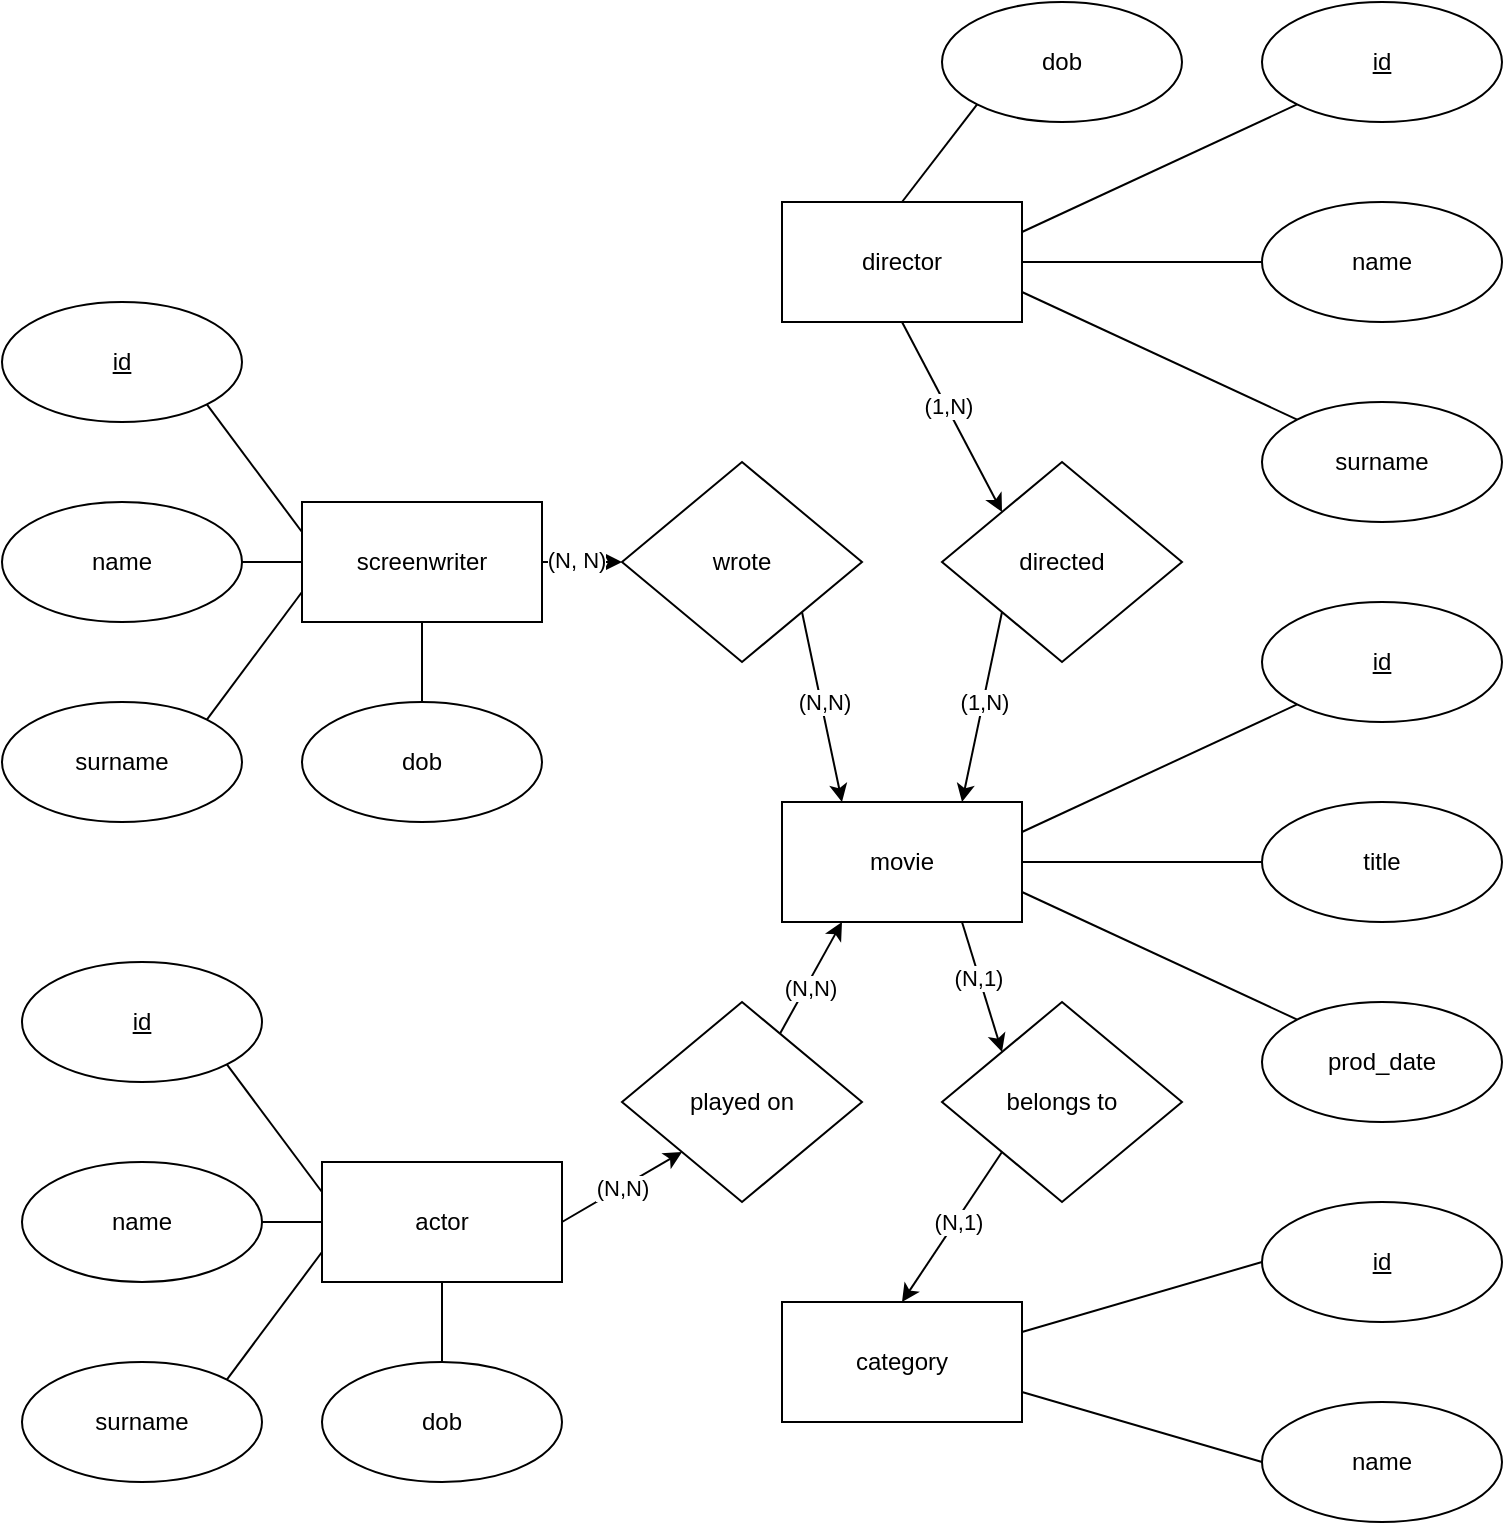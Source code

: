 <mxfile version="24.2.7" type="device">
  <diagram name="Page-1" id="Bw8waUVS4aif2_wFkWzH">
    <mxGraphModel dx="1009" dy="1689" grid="1" gridSize="10" guides="1" tooltips="1" connect="1" arrows="1" fold="1" page="1" pageScale="1" pageWidth="850" pageHeight="1100" math="0" shadow="0">
      <root>
        <mxCell id="0" />
        <mxCell id="1" parent="0" />
        <mxCell id="YQdS9dg_FT5luhaqbMrs-1" value="&lt;u&gt;id&lt;/u&gt;" style="ellipse;whiteSpace=wrap;html=1;" parent="1" vertex="1">
          <mxGeometry x="680" y="-590" width="120" height="60" as="geometry" />
        </mxCell>
        <mxCell id="YQdS9dg_FT5luhaqbMrs-2" value="title" style="ellipse;whiteSpace=wrap;html=1;" parent="1" vertex="1">
          <mxGeometry x="680" y="-490" width="120" height="60" as="geometry" />
        </mxCell>
        <mxCell id="YQdS9dg_FT5luhaqbMrs-3" value="prod_date" style="ellipse;whiteSpace=wrap;html=1;" parent="1" vertex="1">
          <mxGeometry x="680" y="-390" width="120" height="60" as="geometry" />
        </mxCell>
        <mxCell id="YQdS9dg_FT5luhaqbMrs-4" value="movie" style="rounded=0;whiteSpace=wrap;html=1;" parent="1" vertex="1">
          <mxGeometry x="440" y="-490" width="120" height="60" as="geometry" />
        </mxCell>
        <mxCell id="YQdS9dg_FT5luhaqbMrs-5" value="" style="endArrow=none;html=1;rounded=0;entryX=0;entryY=0.5;entryDx=0;entryDy=0;exitX=1;exitY=0.5;exitDx=0;exitDy=0;" parent="1" source="YQdS9dg_FT5luhaqbMrs-4" target="YQdS9dg_FT5luhaqbMrs-2" edge="1">
          <mxGeometry width="50" height="50" relative="1" as="geometry">
            <mxPoint x="630" y="-430" as="sourcePoint" />
            <mxPoint x="680" y="-480" as="targetPoint" />
          </mxGeometry>
        </mxCell>
        <mxCell id="YQdS9dg_FT5luhaqbMrs-7" value="" style="endArrow=none;html=1;rounded=0;exitX=1;exitY=0.25;exitDx=0;exitDy=0;entryX=0;entryY=1;entryDx=0;entryDy=0;" parent="1" source="YQdS9dg_FT5luhaqbMrs-4" target="YQdS9dg_FT5luhaqbMrs-1" edge="1">
          <mxGeometry width="50" height="50" relative="1" as="geometry">
            <mxPoint x="630" y="-430" as="sourcePoint" />
            <mxPoint x="660" y="-540" as="targetPoint" />
          </mxGeometry>
        </mxCell>
        <mxCell id="YQdS9dg_FT5luhaqbMrs-9" value="" style="endArrow=none;html=1;rounded=0;entryX=0;entryY=0;entryDx=0;entryDy=0;exitX=1;exitY=0.75;exitDx=0;exitDy=0;" parent="1" source="YQdS9dg_FT5luhaqbMrs-4" target="YQdS9dg_FT5luhaqbMrs-3" edge="1">
          <mxGeometry width="50" height="50" relative="1" as="geometry">
            <mxPoint x="630" y="-360" as="sourcePoint" />
            <mxPoint x="680" y="-410" as="targetPoint" />
          </mxGeometry>
        </mxCell>
        <mxCell id="YQdS9dg_FT5luhaqbMrs-10" value="&lt;u&gt;id&lt;/u&gt;" style="ellipse;whiteSpace=wrap;html=1;" parent="1" vertex="1">
          <mxGeometry x="60" y="-410" width="120" height="60" as="geometry" />
        </mxCell>
        <mxCell id="YQdS9dg_FT5luhaqbMrs-11" value="name" style="ellipse;whiteSpace=wrap;html=1;" parent="1" vertex="1">
          <mxGeometry x="60" y="-310" width="120" height="60" as="geometry" />
        </mxCell>
        <mxCell id="YQdS9dg_FT5luhaqbMrs-12" value="surname" style="ellipse;whiteSpace=wrap;html=1;" parent="1" vertex="1">
          <mxGeometry x="60" y="-210" width="120" height="60" as="geometry" />
        </mxCell>
        <mxCell id="YQdS9dg_FT5luhaqbMrs-13" value="actor" style="rounded=0;whiteSpace=wrap;html=1;" parent="1" vertex="1">
          <mxGeometry x="210" y="-310" width="120" height="60" as="geometry" />
        </mxCell>
        <mxCell id="YQdS9dg_FT5luhaqbMrs-14" value="" style="endArrow=none;html=1;rounded=0;entryX=1;entryY=0.5;entryDx=0;entryDy=0;" parent="1" target="YQdS9dg_FT5luhaqbMrs-11" edge="1">
          <mxGeometry width="50" height="50" relative="1" as="geometry">
            <mxPoint x="210" y="-280" as="sourcePoint" />
            <mxPoint x="60" y="-300" as="targetPoint" />
          </mxGeometry>
        </mxCell>
        <mxCell id="YQdS9dg_FT5luhaqbMrs-15" value="" style="endArrow=none;html=1;rounded=0;entryX=1;entryY=1;entryDx=0;entryDy=0;exitX=0;exitY=0.25;exitDx=0;exitDy=0;" parent="1" source="YQdS9dg_FT5luhaqbMrs-13" target="YQdS9dg_FT5luhaqbMrs-10" edge="1">
          <mxGeometry width="50" height="50" relative="1" as="geometry">
            <mxPoint x="10" y="-250" as="sourcePoint" />
            <mxPoint x="60" y="-300" as="targetPoint" />
          </mxGeometry>
        </mxCell>
        <mxCell id="YQdS9dg_FT5luhaqbMrs-16" value="" style="endArrow=none;html=1;rounded=0;entryX=1;entryY=0;entryDx=0;entryDy=0;exitX=0;exitY=0.75;exitDx=0;exitDy=0;" parent="1" source="YQdS9dg_FT5luhaqbMrs-13" target="YQdS9dg_FT5luhaqbMrs-12" edge="1">
          <mxGeometry width="50" height="50" relative="1" as="geometry">
            <mxPoint x="10" y="-180" as="sourcePoint" />
            <mxPoint x="60" y="-230" as="targetPoint" />
          </mxGeometry>
        </mxCell>
        <mxCell id="YQdS9dg_FT5luhaqbMrs-17" value="dob" style="ellipse;whiteSpace=wrap;html=1;" parent="1" vertex="1">
          <mxGeometry x="210" y="-210" width="120" height="60" as="geometry" />
        </mxCell>
        <mxCell id="YQdS9dg_FT5luhaqbMrs-18" value="" style="endArrow=none;html=1;rounded=0;entryX=0.5;entryY=1;entryDx=0;entryDy=0;exitX=0.5;exitY=0;exitDx=0;exitDy=0;" parent="1" source="YQdS9dg_FT5luhaqbMrs-17" target="YQdS9dg_FT5luhaqbMrs-13" edge="1">
          <mxGeometry width="50" height="50" relative="1" as="geometry">
            <mxPoint x="250" y="-190" as="sourcePoint" />
            <mxPoint x="300" y="-240" as="targetPoint" />
          </mxGeometry>
        </mxCell>
        <mxCell id="YQdS9dg_FT5luhaqbMrs-28" value="&lt;u&gt;id&lt;/u&gt;" style="ellipse;whiteSpace=wrap;html=1;" parent="1" vertex="1">
          <mxGeometry x="680" y="-890" width="120" height="60" as="geometry" />
        </mxCell>
        <mxCell id="YQdS9dg_FT5luhaqbMrs-29" value="name" style="ellipse;whiteSpace=wrap;html=1;" parent="1" vertex="1">
          <mxGeometry x="680" y="-790" width="120" height="60" as="geometry" />
        </mxCell>
        <mxCell id="YQdS9dg_FT5luhaqbMrs-30" value="surname" style="ellipse;whiteSpace=wrap;html=1;" parent="1" vertex="1">
          <mxGeometry x="680" y="-690" width="120" height="60" as="geometry" />
        </mxCell>
        <mxCell id="YQdS9dg_FT5luhaqbMrs-31" value="director" style="rounded=0;whiteSpace=wrap;html=1;" parent="1" vertex="1">
          <mxGeometry x="440" y="-790" width="120" height="60" as="geometry" />
        </mxCell>
        <mxCell id="YQdS9dg_FT5luhaqbMrs-32" value="" style="endArrow=none;html=1;rounded=0;entryX=0;entryY=0.5;entryDx=0;entryDy=0;exitX=1;exitY=0.5;exitDx=0;exitDy=0;" parent="1" source="YQdS9dg_FT5luhaqbMrs-31" target="YQdS9dg_FT5luhaqbMrs-29" edge="1">
          <mxGeometry width="50" height="50" relative="1" as="geometry">
            <mxPoint x="630" y="-730" as="sourcePoint" />
            <mxPoint x="680" y="-780" as="targetPoint" />
          </mxGeometry>
        </mxCell>
        <mxCell id="YQdS9dg_FT5luhaqbMrs-33" value="" style="endArrow=none;html=1;rounded=0;entryX=0;entryY=1;entryDx=0;entryDy=0;exitX=1;exitY=0.25;exitDx=0;exitDy=0;" parent="1" source="YQdS9dg_FT5luhaqbMrs-31" target="YQdS9dg_FT5luhaqbMrs-28" edge="1">
          <mxGeometry width="50" height="50" relative="1" as="geometry">
            <mxPoint x="630" y="-730" as="sourcePoint" />
            <mxPoint x="680" y="-780" as="targetPoint" />
          </mxGeometry>
        </mxCell>
        <mxCell id="YQdS9dg_FT5luhaqbMrs-34" value="" style="endArrow=none;html=1;rounded=0;entryX=0;entryY=0;entryDx=0;entryDy=0;exitX=1;exitY=0.75;exitDx=0;exitDy=0;" parent="1" source="YQdS9dg_FT5luhaqbMrs-31" target="YQdS9dg_FT5luhaqbMrs-30" edge="1">
          <mxGeometry width="50" height="50" relative="1" as="geometry">
            <mxPoint x="630" y="-660" as="sourcePoint" />
            <mxPoint x="680" y="-710" as="targetPoint" />
          </mxGeometry>
        </mxCell>
        <mxCell id="YQdS9dg_FT5luhaqbMrs-35" value="dob" style="ellipse;whiteSpace=wrap;html=1;" parent="1" vertex="1">
          <mxGeometry x="520" y="-890" width="120" height="60" as="geometry" />
        </mxCell>
        <mxCell id="YQdS9dg_FT5luhaqbMrs-36" value="" style="endArrow=none;html=1;rounded=0;entryX=0.5;entryY=0;entryDx=0;entryDy=0;exitX=0;exitY=1;exitDx=0;exitDy=0;" parent="1" source="YQdS9dg_FT5luhaqbMrs-35" target="YQdS9dg_FT5luhaqbMrs-31" edge="1">
          <mxGeometry width="50" height="50" relative="1" as="geometry">
            <mxPoint x="560" y="-670" as="sourcePoint" />
            <mxPoint x="610" y="-720" as="targetPoint" />
          </mxGeometry>
        </mxCell>
        <mxCell id="YQdS9dg_FT5luhaqbMrs-37" value="&lt;u&gt;id&lt;/u&gt;" style="ellipse;whiteSpace=wrap;html=1;" parent="1" vertex="1">
          <mxGeometry x="680" y="-290" width="120" height="60" as="geometry" />
        </mxCell>
        <mxCell id="YQdS9dg_FT5luhaqbMrs-38" value="name" style="ellipse;whiteSpace=wrap;html=1;" parent="1" vertex="1">
          <mxGeometry x="680" y="-190" width="120" height="60" as="geometry" />
        </mxCell>
        <mxCell id="YQdS9dg_FT5luhaqbMrs-40" value="category" style="rounded=0;whiteSpace=wrap;html=1;" parent="1" vertex="1">
          <mxGeometry x="440" y="-240" width="120" height="60" as="geometry" />
        </mxCell>
        <mxCell id="YQdS9dg_FT5luhaqbMrs-41" value="" style="endArrow=none;html=1;rounded=0;entryX=0;entryY=0.5;entryDx=0;entryDy=0;exitX=1;exitY=0.75;exitDx=0;exitDy=0;" parent="1" source="YQdS9dg_FT5luhaqbMrs-40" target="YQdS9dg_FT5luhaqbMrs-38" edge="1">
          <mxGeometry width="50" height="50" relative="1" as="geometry">
            <mxPoint x="660" y="-200" as="sourcePoint" />
            <mxPoint x="680" y="-230" as="targetPoint" />
          </mxGeometry>
        </mxCell>
        <mxCell id="YQdS9dg_FT5luhaqbMrs-42" value="" style="endArrow=none;html=1;rounded=0;entryX=0;entryY=0.5;entryDx=0;entryDy=0;exitX=1;exitY=0.25;exitDx=0;exitDy=0;" parent="1" source="YQdS9dg_FT5luhaqbMrs-40" target="YQdS9dg_FT5luhaqbMrs-37" edge="1">
          <mxGeometry width="50" height="50" relative="1" as="geometry">
            <mxPoint x="630" y="-180" as="sourcePoint" />
            <mxPoint x="680" y="-230" as="targetPoint" />
          </mxGeometry>
        </mxCell>
        <mxCell id="YQdS9dg_FT5luhaqbMrs-46" value="belongs to" style="rhombus;whiteSpace=wrap;html=1;" parent="1" vertex="1">
          <mxGeometry x="520" y="-390" width="120" height="100" as="geometry" />
        </mxCell>
        <mxCell id="YQdS9dg_FT5luhaqbMrs-50" value="" style="endArrow=classic;html=1;rounded=0;exitX=0.75;exitY=1;exitDx=0;exitDy=0;entryX=0;entryY=0;entryDx=0;entryDy=0;" parent="1" source="YQdS9dg_FT5luhaqbMrs-4" target="YQdS9dg_FT5luhaqbMrs-46" edge="1">
          <mxGeometry width="50" height="50" relative="1" as="geometry">
            <mxPoint x="570" y="-410" as="sourcePoint" />
            <mxPoint x="470" y="-370" as="targetPoint" />
          </mxGeometry>
        </mxCell>
        <mxCell id="g5aevCp6cgOxp4JR6z89-26" value="(N,1)" style="edgeLabel;html=1;align=center;verticalAlign=middle;resizable=0;points=[];" vertex="1" connectable="0" parent="YQdS9dg_FT5luhaqbMrs-50">
          <mxGeometry x="-0.165" y="-1" relative="1" as="geometry">
            <mxPoint as="offset" />
          </mxGeometry>
        </mxCell>
        <mxCell id="YQdS9dg_FT5luhaqbMrs-51" value="" style="endArrow=classic;html=1;rounded=0;entryX=0.5;entryY=0;entryDx=0;entryDy=0;exitX=0;exitY=1;exitDx=0;exitDy=0;" parent="1" source="YQdS9dg_FT5luhaqbMrs-46" target="YQdS9dg_FT5luhaqbMrs-40" edge="1">
          <mxGeometry width="50" height="50" relative="1" as="geometry">
            <mxPoint x="550" y="-260" as="sourcePoint" />
            <mxPoint x="600" y="-310" as="targetPoint" />
          </mxGeometry>
        </mxCell>
        <mxCell id="g5aevCp6cgOxp4JR6z89-27" value="(N,1)" style="edgeLabel;html=1;align=center;verticalAlign=middle;resizable=0;points=[];" vertex="1" connectable="0" parent="YQdS9dg_FT5luhaqbMrs-51">
          <mxGeometry x="-0.082" y="1" relative="1" as="geometry">
            <mxPoint as="offset" />
          </mxGeometry>
        </mxCell>
        <mxCell id="YQdS9dg_FT5luhaqbMrs-52" value="directed" style="rhombus;whiteSpace=wrap;html=1;" parent="1" vertex="1">
          <mxGeometry x="520" y="-660" width="120" height="100" as="geometry" />
        </mxCell>
        <mxCell id="YQdS9dg_FT5luhaqbMrs-53" value="" style="endArrow=classic;html=1;rounded=0;entryX=0;entryY=0;entryDx=0;entryDy=0;exitX=0.5;exitY=1;exitDx=0;exitDy=0;" parent="1" source="YQdS9dg_FT5luhaqbMrs-31" target="YQdS9dg_FT5luhaqbMrs-52" edge="1">
          <mxGeometry width="50" height="50" relative="1" as="geometry">
            <mxPoint x="590" y="-690" as="sourcePoint" />
            <mxPoint x="470" y="-720" as="targetPoint" />
          </mxGeometry>
        </mxCell>
        <mxCell id="g5aevCp6cgOxp4JR6z89-25" value="(1,N)" style="edgeLabel;html=1;align=center;verticalAlign=middle;resizable=0;points=[];" vertex="1" connectable="0" parent="YQdS9dg_FT5luhaqbMrs-53">
          <mxGeometry x="-0.102" y="1" relative="1" as="geometry">
            <mxPoint as="offset" />
          </mxGeometry>
        </mxCell>
        <mxCell id="YQdS9dg_FT5luhaqbMrs-54" value="" style="endArrow=classic;html=1;rounded=0;entryX=0.75;entryY=0;entryDx=0;entryDy=0;exitX=0;exitY=1;exitDx=0;exitDy=0;" parent="1" source="YQdS9dg_FT5luhaqbMrs-52" target="YQdS9dg_FT5luhaqbMrs-4" edge="1">
          <mxGeometry width="50" height="50" relative="1" as="geometry">
            <mxPoint x="410" y="-410" as="sourcePoint" />
            <mxPoint x="460" y="-460" as="targetPoint" />
          </mxGeometry>
        </mxCell>
        <mxCell id="g5aevCp6cgOxp4JR6z89-24" value="(1,N)" style="edgeLabel;html=1;align=center;verticalAlign=middle;resizable=0;points=[];" vertex="1" connectable="0" parent="YQdS9dg_FT5luhaqbMrs-54">
          <mxGeometry x="-0.061" relative="1" as="geometry">
            <mxPoint as="offset" />
          </mxGeometry>
        </mxCell>
        <mxCell id="g5aevCp6cgOxp4JR6z89-1" value="&lt;u&gt;id&lt;/u&gt;" style="ellipse;whiteSpace=wrap;html=1;" vertex="1" parent="1">
          <mxGeometry x="50" y="-740" width="120" height="60" as="geometry" />
        </mxCell>
        <mxCell id="g5aevCp6cgOxp4JR6z89-2" value="name" style="ellipse;whiteSpace=wrap;html=1;" vertex="1" parent="1">
          <mxGeometry x="50" y="-640" width="120" height="60" as="geometry" />
        </mxCell>
        <mxCell id="g5aevCp6cgOxp4JR6z89-3" value="surname" style="ellipse;whiteSpace=wrap;html=1;" vertex="1" parent="1">
          <mxGeometry x="50" y="-540" width="120" height="60" as="geometry" />
        </mxCell>
        <mxCell id="g5aevCp6cgOxp4JR6z89-4" value="screenwriter" style="rounded=0;whiteSpace=wrap;html=1;" vertex="1" parent="1">
          <mxGeometry x="200" y="-640" width="120" height="60" as="geometry" />
        </mxCell>
        <mxCell id="g5aevCp6cgOxp4JR6z89-5" value="" style="endArrow=none;html=1;rounded=0;entryX=1;entryY=0.5;entryDx=0;entryDy=0;" edge="1" parent="1" target="g5aevCp6cgOxp4JR6z89-2">
          <mxGeometry width="50" height="50" relative="1" as="geometry">
            <mxPoint x="200" y="-610" as="sourcePoint" />
            <mxPoint x="50" y="-630" as="targetPoint" />
          </mxGeometry>
        </mxCell>
        <mxCell id="g5aevCp6cgOxp4JR6z89-6" value="" style="endArrow=none;html=1;rounded=0;entryX=1;entryY=1;entryDx=0;entryDy=0;exitX=0;exitY=0.25;exitDx=0;exitDy=0;" edge="1" parent="1" source="g5aevCp6cgOxp4JR6z89-4" target="g5aevCp6cgOxp4JR6z89-1">
          <mxGeometry width="50" height="50" relative="1" as="geometry">
            <mxPoint y="-580" as="sourcePoint" />
            <mxPoint x="50" y="-630" as="targetPoint" />
          </mxGeometry>
        </mxCell>
        <mxCell id="g5aevCp6cgOxp4JR6z89-7" value="" style="endArrow=none;html=1;rounded=0;entryX=1;entryY=0;entryDx=0;entryDy=0;exitX=0;exitY=0.75;exitDx=0;exitDy=0;" edge="1" parent="1" source="g5aevCp6cgOxp4JR6z89-4" target="g5aevCp6cgOxp4JR6z89-3">
          <mxGeometry width="50" height="50" relative="1" as="geometry">
            <mxPoint y="-510" as="sourcePoint" />
            <mxPoint x="50" y="-560" as="targetPoint" />
          </mxGeometry>
        </mxCell>
        <mxCell id="g5aevCp6cgOxp4JR6z89-8" value="dob" style="ellipse;whiteSpace=wrap;html=1;" vertex="1" parent="1">
          <mxGeometry x="200" y="-540" width="120" height="60" as="geometry" />
        </mxCell>
        <mxCell id="g5aevCp6cgOxp4JR6z89-9" value="" style="endArrow=none;html=1;rounded=0;entryX=0.5;entryY=1;entryDx=0;entryDy=0;exitX=0.5;exitY=0;exitDx=0;exitDy=0;" edge="1" parent="1" source="g5aevCp6cgOxp4JR6z89-8" target="g5aevCp6cgOxp4JR6z89-4">
          <mxGeometry width="50" height="50" relative="1" as="geometry">
            <mxPoint x="240" y="-520" as="sourcePoint" />
            <mxPoint x="290" y="-570" as="targetPoint" />
          </mxGeometry>
        </mxCell>
        <mxCell id="g5aevCp6cgOxp4JR6z89-11" value="played on" style="rhombus;whiteSpace=wrap;html=1;" vertex="1" parent="1">
          <mxGeometry x="360" y="-390" width="120" height="100" as="geometry" />
        </mxCell>
        <mxCell id="g5aevCp6cgOxp4JR6z89-13" value="" style="endArrow=classic;html=1;rounded=0;exitX=1;exitY=0.5;exitDx=0;exitDy=0;entryX=0;entryY=1;entryDx=0;entryDy=0;" edge="1" parent="1" source="YQdS9dg_FT5luhaqbMrs-13" target="g5aevCp6cgOxp4JR6z89-11">
          <mxGeometry width="50" height="50" relative="1" as="geometry">
            <mxPoint x="320" y="-330" as="sourcePoint" />
            <mxPoint x="370" y="-380" as="targetPoint" />
          </mxGeometry>
        </mxCell>
        <mxCell id="g5aevCp6cgOxp4JR6z89-20" value="(N,N)" style="edgeLabel;html=1;align=center;verticalAlign=middle;resizable=0;points=[];" vertex="1" connectable="0" parent="g5aevCp6cgOxp4JR6z89-13">
          <mxGeometry x="0.009" relative="1" as="geometry">
            <mxPoint as="offset" />
          </mxGeometry>
        </mxCell>
        <mxCell id="g5aevCp6cgOxp4JR6z89-14" value="" style="endArrow=classic;html=1;rounded=0;entryX=0.25;entryY=1;entryDx=0;entryDy=0;" edge="1" parent="1" source="g5aevCp6cgOxp4JR6z89-11" target="YQdS9dg_FT5luhaqbMrs-4">
          <mxGeometry width="50" height="50" relative="1" as="geometry">
            <mxPoint x="450" y="-360" as="sourcePoint" />
            <mxPoint x="510" y="-390" as="targetPoint" />
          </mxGeometry>
        </mxCell>
        <mxCell id="g5aevCp6cgOxp4JR6z89-22" value="(N,N)" style="edgeLabel;html=1;align=center;verticalAlign=middle;resizable=0;points=[];" vertex="1" connectable="0" parent="g5aevCp6cgOxp4JR6z89-14">
          <mxGeometry x="-0.154" y="-2" relative="1" as="geometry">
            <mxPoint as="offset" />
          </mxGeometry>
        </mxCell>
        <mxCell id="g5aevCp6cgOxp4JR6z89-15" value="wrote" style="rhombus;whiteSpace=wrap;html=1;" vertex="1" parent="1">
          <mxGeometry x="360" y="-660" width="120" height="100" as="geometry" />
        </mxCell>
        <mxCell id="g5aevCp6cgOxp4JR6z89-17" value="" style="endArrow=classic;html=1;rounded=0;exitX=1;exitY=0.5;exitDx=0;exitDy=0;entryX=0;entryY=0.5;entryDx=0;entryDy=0;" edge="1" parent="1" source="g5aevCp6cgOxp4JR6z89-4" target="g5aevCp6cgOxp4JR6z89-15">
          <mxGeometry width="50" height="50" relative="1" as="geometry">
            <mxPoint x="340" y="-520" as="sourcePoint" />
            <mxPoint x="390" y="-570" as="targetPoint" />
          </mxGeometry>
        </mxCell>
        <mxCell id="g5aevCp6cgOxp4JR6z89-21" value="(N, N)" style="edgeLabel;html=1;align=center;verticalAlign=middle;resizable=0;points=[];" vertex="1" connectable="0" parent="g5aevCp6cgOxp4JR6z89-17">
          <mxGeometry x="-0.158" y="1" relative="1" as="geometry">
            <mxPoint as="offset" />
          </mxGeometry>
        </mxCell>
        <mxCell id="g5aevCp6cgOxp4JR6z89-18" value="" style="endArrow=classic;html=1;rounded=0;exitX=1;exitY=1;exitDx=0;exitDy=0;entryX=0.25;entryY=0;entryDx=0;entryDy=0;" edge="1" parent="1" source="g5aevCp6cgOxp4JR6z89-15" target="YQdS9dg_FT5luhaqbMrs-4">
          <mxGeometry width="50" height="50" relative="1" as="geometry">
            <mxPoint x="410" y="-500" as="sourcePoint" />
            <mxPoint x="460" y="-550" as="targetPoint" />
          </mxGeometry>
        </mxCell>
        <mxCell id="g5aevCp6cgOxp4JR6z89-23" value="(N,N)" style="edgeLabel;html=1;align=center;verticalAlign=middle;resizable=0;points=[];" vertex="1" connectable="0" parent="g5aevCp6cgOxp4JR6z89-18">
          <mxGeometry x="-0.056" y="1" relative="1" as="geometry">
            <mxPoint as="offset" />
          </mxGeometry>
        </mxCell>
      </root>
    </mxGraphModel>
  </diagram>
</mxfile>
